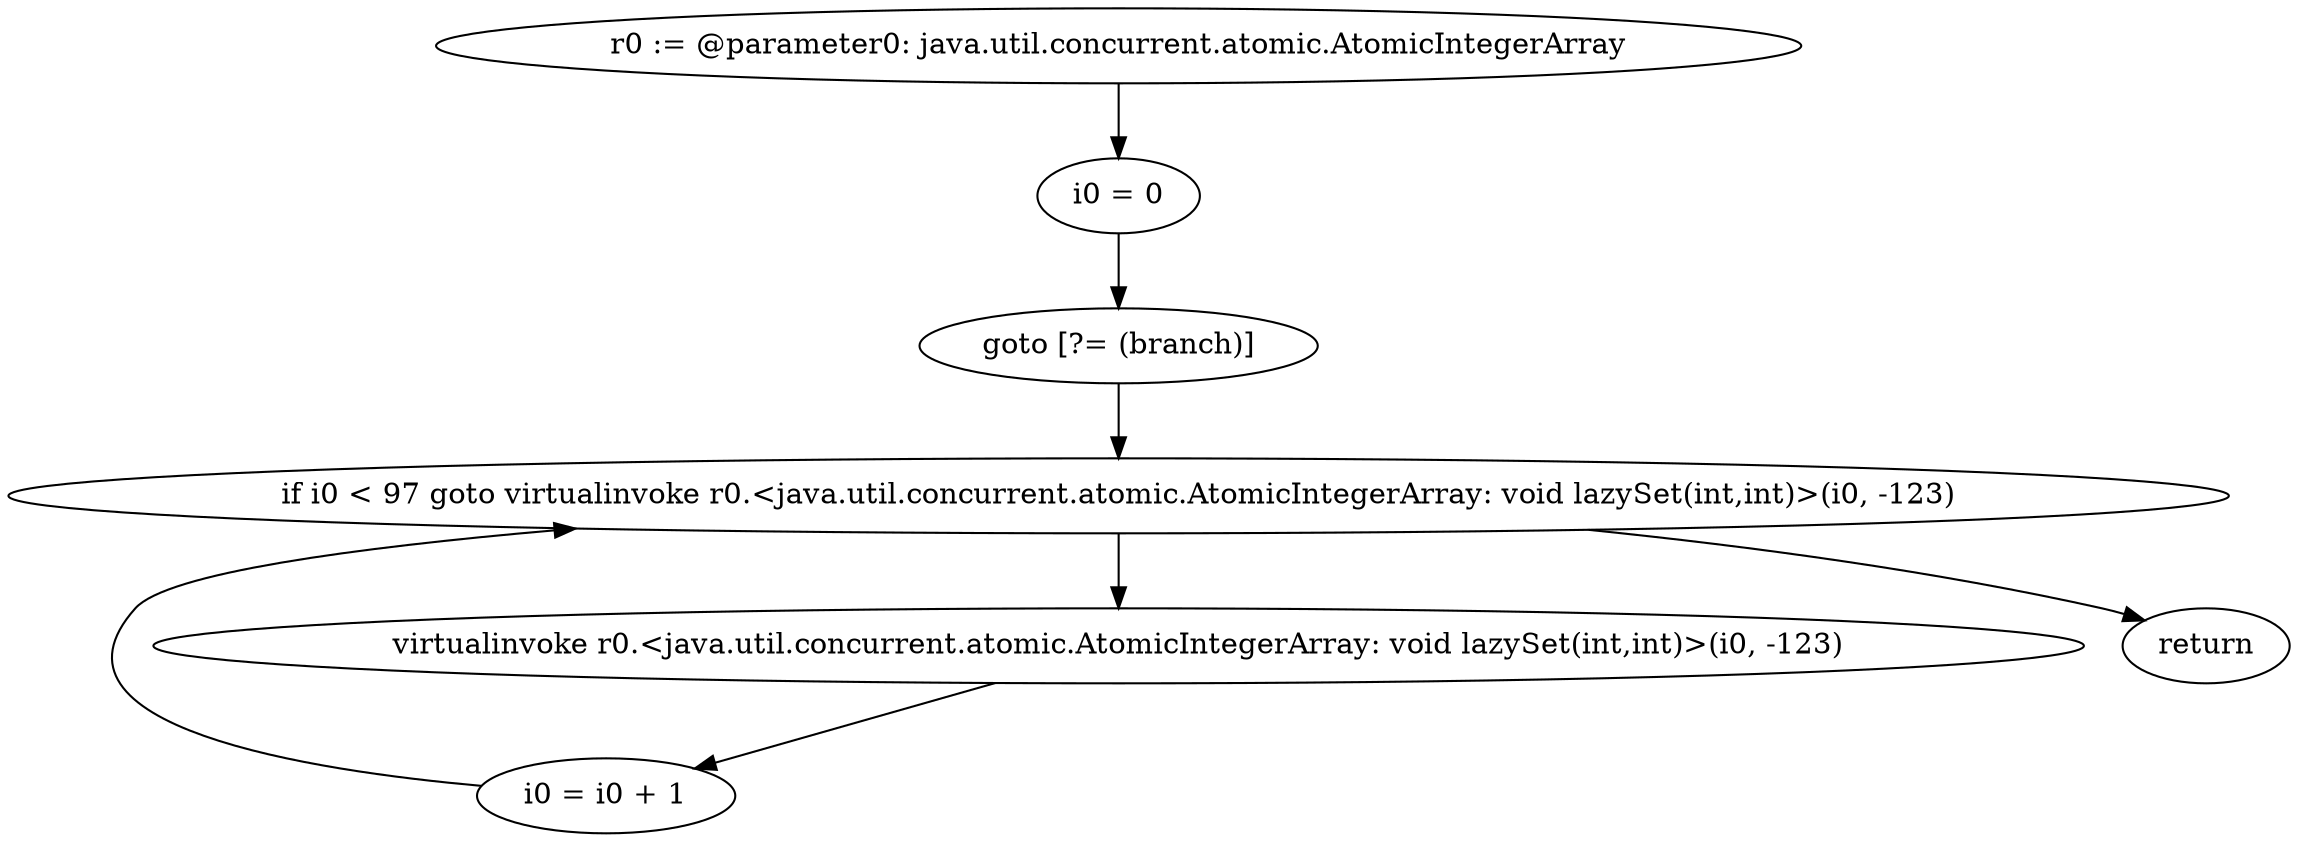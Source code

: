 digraph "unitGraph" {
    "r0 := @parameter0: java.util.concurrent.atomic.AtomicIntegerArray"
    "i0 = 0"
    "goto [?= (branch)]"
    "virtualinvoke r0.<java.util.concurrent.atomic.AtomicIntegerArray: void lazySet(int,int)>(i0, -123)"
    "i0 = i0 + 1"
    "if i0 < 97 goto virtualinvoke r0.<java.util.concurrent.atomic.AtomicIntegerArray: void lazySet(int,int)>(i0, -123)"
    "return"
    "r0 := @parameter0: java.util.concurrent.atomic.AtomicIntegerArray"->"i0 = 0";
    "i0 = 0"->"goto [?= (branch)]";
    "goto [?= (branch)]"->"if i0 < 97 goto virtualinvoke r0.<java.util.concurrent.atomic.AtomicIntegerArray: void lazySet(int,int)>(i0, -123)";
    "virtualinvoke r0.<java.util.concurrent.atomic.AtomicIntegerArray: void lazySet(int,int)>(i0, -123)"->"i0 = i0 + 1";
    "i0 = i0 + 1"->"if i0 < 97 goto virtualinvoke r0.<java.util.concurrent.atomic.AtomicIntegerArray: void lazySet(int,int)>(i0, -123)";
    "if i0 < 97 goto virtualinvoke r0.<java.util.concurrent.atomic.AtomicIntegerArray: void lazySet(int,int)>(i0, -123)"->"return";
    "if i0 < 97 goto virtualinvoke r0.<java.util.concurrent.atomic.AtomicIntegerArray: void lazySet(int,int)>(i0, -123)"->"virtualinvoke r0.<java.util.concurrent.atomic.AtomicIntegerArray: void lazySet(int,int)>(i0, -123)";
}
